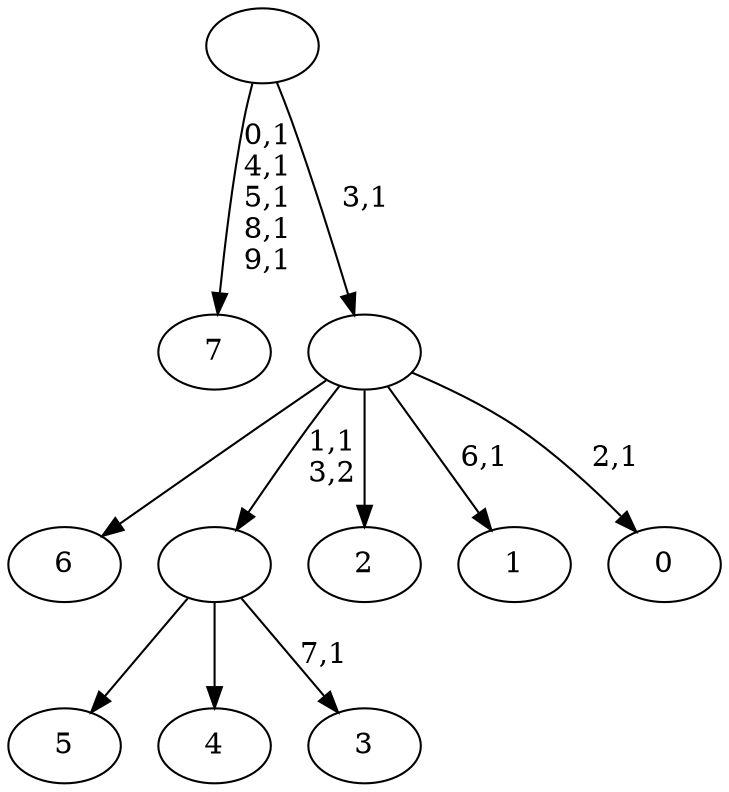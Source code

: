 digraph T {
	18 [label="7"]
	12 [label="6"]
	11 [label="5"]
	10 [label="4"]
	9 [label="3"]
	7 [label=""]
	6 [label="2"]
	5 [label="1"]
	3 [label="0"]
	1 [label=""]
	0 [label=""]
	7 -> 9 [label="7,1"]
	7 -> 11 [label=""]
	7 -> 10 [label=""]
	1 -> 3 [label="2,1"]
	1 -> 5 [label="6,1"]
	1 -> 12 [label=""]
	1 -> 7 [label="1,1\n3,2"]
	1 -> 6 [label=""]
	0 -> 18 [label="0,1\n4,1\n5,1\n8,1\n9,1"]
	0 -> 1 [label="3,1"]
}
